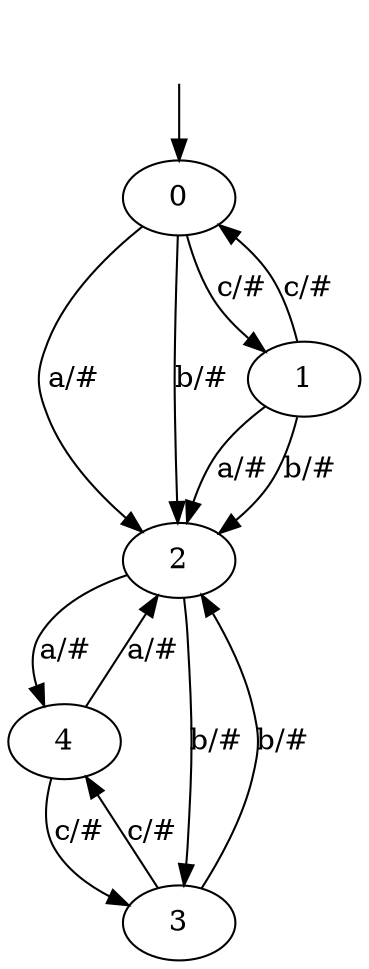 digraph G {
	"" [shape=none]
	"" ->0
	0 -> 2[label="a/#"];
	0 -> 2[label="b/#"];
	0 -> 1[label="c/#"];
	1 -> 2[label="a/#"];
	1 -> 2[label="b/#"];
	1 -> 0[label="c/#"];
	2 -> 4[label="a/#"];
	2 -> 3[label="b/#"];
	3 -> 2[label="b/#"];
	3 -> 4[label="c/#"];
	4 -> 2[label="a/#"];
	4 -> 3[label="c/#"];
}